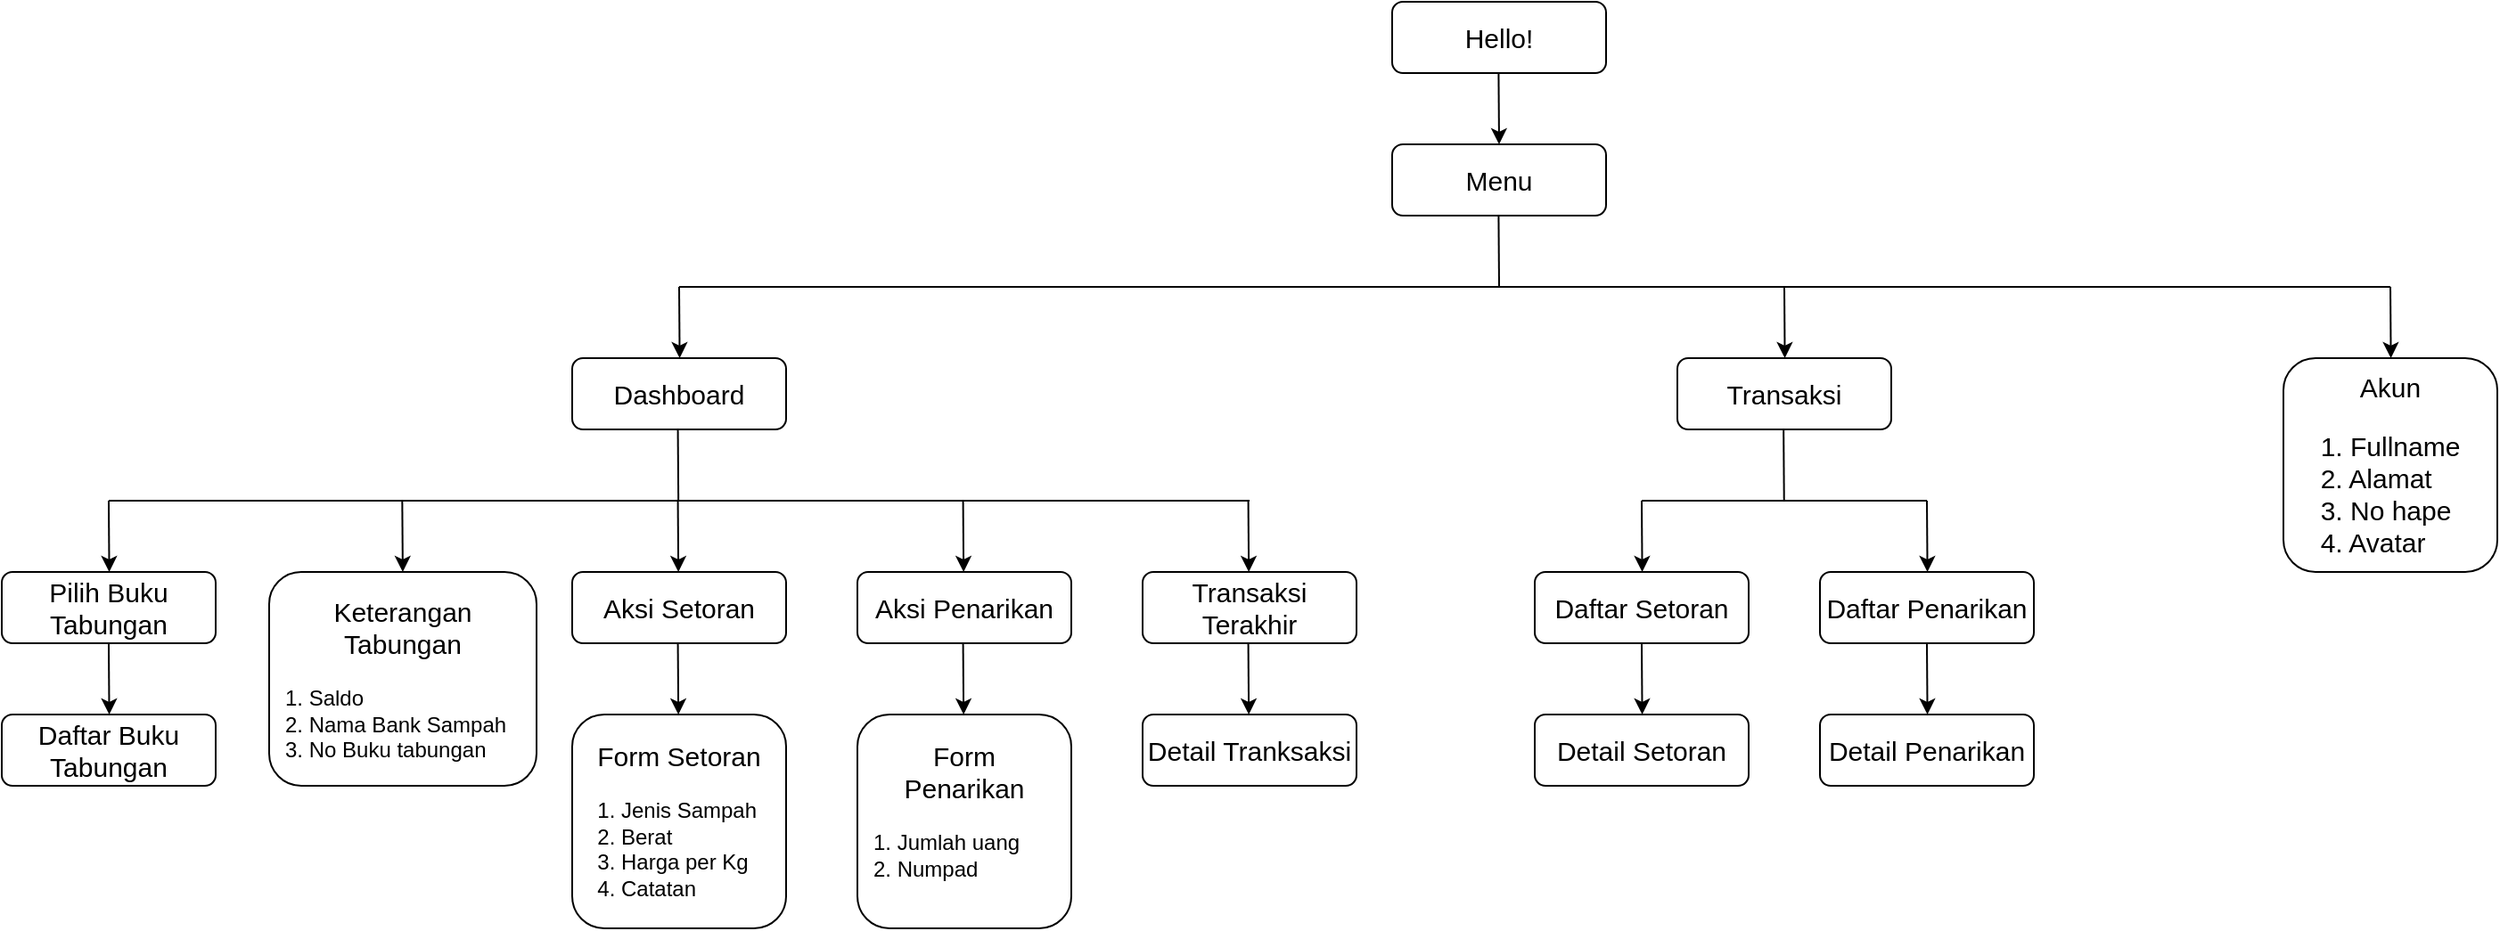 <mxfile version="13.0.8" type="github">
  <diagram id="C5RBs43oDa-KdzZeNtuy" name="Page-1">
    <mxGraphModel dx="3339" dy="1138" grid="1" gridSize="10" guides="1" tooltips="1" connect="1" arrows="1" fold="1" page="1" pageScale="1" pageWidth="1169" pageHeight="827" math="0" shadow="0">
      <root>
        <mxCell id="WIyWlLk6GJQsqaUBKTNV-0" />
        <mxCell id="WIyWlLk6GJQsqaUBKTNV-1" parent="WIyWlLk6GJQsqaUBKTNV-0" />
        <mxCell id="WIyWlLk6GJQsqaUBKTNV-3" value="&lt;font style=&quot;font-size: 15px&quot;&gt;Hello!&lt;/font&gt;" style="rounded=1;whiteSpace=wrap;html=1;fontSize=12;glass=0;strokeWidth=1;shadow=0;" parent="WIyWlLk6GJQsqaUBKTNV-1" vertex="1">
          <mxGeometry x="100" y="40" width="120" height="40" as="geometry" />
        </mxCell>
        <mxCell id="Ekcc26AsMmsR5pWDsE6a-2" value="" style="endArrow=classic;html=1;" edge="1" parent="WIyWlLk6GJQsqaUBKTNV-1">
          <mxGeometry width="50" height="50" relative="1" as="geometry">
            <mxPoint x="159.71" y="80" as="sourcePoint" />
            <mxPoint x="160" y="120" as="targetPoint" />
          </mxGeometry>
        </mxCell>
        <mxCell id="Ekcc26AsMmsR5pWDsE6a-6" value="&lt;font style=&quot;font-size: 15px&quot;&gt;Menu&lt;/font&gt;" style="rounded=1;whiteSpace=wrap;html=1;fontSize=12;glass=0;strokeWidth=1;shadow=0;" vertex="1" parent="WIyWlLk6GJQsqaUBKTNV-1">
          <mxGeometry x="100" y="120" width="120" height="40" as="geometry" />
        </mxCell>
        <mxCell id="Ekcc26AsMmsR5pWDsE6a-8" value="" style="endArrow=none;html=1;" edge="1" parent="WIyWlLk6GJQsqaUBKTNV-1">
          <mxGeometry width="50" height="50" relative="1" as="geometry">
            <mxPoint x="160" y="200" as="sourcePoint" />
            <mxPoint x="159.71" y="160" as="targetPoint" />
          </mxGeometry>
        </mxCell>
        <mxCell id="Ekcc26AsMmsR5pWDsE6a-10" value="" style="endArrow=none;html=1;" edge="1" parent="WIyWlLk6GJQsqaUBKTNV-1">
          <mxGeometry width="50" height="50" relative="1" as="geometry">
            <mxPoint x="-300" y="200" as="sourcePoint" />
            <mxPoint x="660" y="200" as="targetPoint" />
          </mxGeometry>
        </mxCell>
        <mxCell id="Ekcc26AsMmsR5pWDsE6a-11" value="" style="endArrow=classic;html=1;" edge="1" parent="WIyWlLk6GJQsqaUBKTNV-1">
          <mxGeometry width="50" height="50" relative="1" as="geometry">
            <mxPoint x="-300" y="200" as="sourcePoint" />
            <mxPoint x="-299.71" y="240" as="targetPoint" />
          </mxGeometry>
        </mxCell>
        <mxCell id="Ekcc26AsMmsR5pWDsE6a-12" value="&lt;font style=&quot;font-size: 15px&quot;&gt;Dashboard&lt;/font&gt;" style="rounded=1;whiteSpace=wrap;html=1;fontSize=12;glass=0;strokeWidth=1;shadow=0;align=center;" vertex="1" parent="WIyWlLk6GJQsqaUBKTNV-1">
          <mxGeometry x="-360" y="240" width="120" height="40" as="geometry" />
        </mxCell>
        <mxCell id="Ekcc26AsMmsR5pWDsE6a-13" value="" style="endArrow=none;html=1;" edge="1" parent="WIyWlLk6GJQsqaUBKTNV-1">
          <mxGeometry width="50" height="50" relative="1" as="geometry">
            <mxPoint x="-300.42" y="320" as="sourcePoint" />
            <mxPoint x="-300.71" y="280" as="targetPoint" />
          </mxGeometry>
        </mxCell>
        <mxCell id="Ekcc26AsMmsR5pWDsE6a-14" value="" style="endArrow=none;html=1;" edge="1" parent="WIyWlLk6GJQsqaUBKTNV-1">
          <mxGeometry width="50" height="50" relative="1" as="geometry">
            <mxPoint x="-620" y="320" as="sourcePoint" />
            <mxPoint x="20" y="320" as="targetPoint" />
          </mxGeometry>
        </mxCell>
        <mxCell id="Ekcc26AsMmsR5pWDsE6a-15" value="" style="endArrow=classic;html=1;" edge="1" parent="WIyWlLk6GJQsqaUBKTNV-1">
          <mxGeometry width="50" height="50" relative="1" as="geometry">
            <mxPoint x="-300.71" y="320" as="sourcePoint" />
            <mxPoint x="-300.42" y="360" as="targetPoint" />
          </mxGeometry>
        </mxCell>
        <mxCell id="Ekcc26AsMmsR5pWDsE6a-16" value="&lt;font style=&quot;font-size: 15px&quot;&gt;Aksi Setoran&lt;/font&gt;" style="rounded=1;whiteSpace=wrap;html=1;fontSize=12;glass=0;strokeWidth=1;shadow=0;align=center;" vertex="1" parent="WIyWlLk6GJQsqaUBKTNV-1">
          <mxGeometry x="-360" y="360" width="120" height="40" as="geometry" />
        </mxCell>
        <mxCell id="Ekcc26AsMmsR5pWDsE6a-19" value="" style="endArrow=classic;html=1;" edge="1" parent="WIyWlLk6GJQsqaUBKTNV-1">
          <mxGeometry width="50" height="50" relative="1" as="geometry">
            <mxPoint x="-140.71" y="320" as="sourcePoint" />
            <mxPoint x="-140.42" y="360" as="targetPoint" />
          </mxGeometry>
        </mxCell>
        <mxCell id="Ekcc26AsMmsR5pWDsE6a-20" value="&lt;font style=&quot;font-size: 15px&quot;&gt;Aksi Penarikan&lt;/font&gt;" style="rounded=1;whiteSpace=wrap;html=1;fontSize=12;glass=0;strokeWidth=1;shadow=0;align=center;" vertex="1" parent="WIyWlLk6GJQsqaUBKTNV-1">
          <mxGeometry x="-200" y="360" width="120" height="40" as="geometry" />
        </mxCell>
        <mxCell id="Ekcc26AsMmsR5pWDsE6a-21" value="&lt;font style=&quot;font-size: 15px&quot;&gt;Transaksi Terakhir&lt;/font&gt;" style="rounded=1;whiteSpace=wrap;html=1;fontSize=12;glass=0;strokeWidth=1;shadow=0;align=center;" vertex="1" parent="WIyWlLk6GJQsqaUBKTNV-1">
          <mxGeometry x="-40" y="360" width="120" height="40" as="geometry" />
        </mxCell>
        <mxCell id="Ekcc26AsMmsR5pWDsE6a-22" value="" style="endArrow=classic;html=1;" edge="1" parent="WIyWlLk6GJQsqaUBKTNV-1">
          <mxGeometry width="50" height="50" relative="1" as="geometry">
            <mxPoint x="19.29" y="320" as="sourcePoint" />
            <mxPoint x="19.58" y="360" as="targetPoint" />
          </mxGeometry>
        </mxCell>
        <mxCell id="Ekcc26AsMmsR5pWDsE6a-23" value="&lt;span style=&quot;font-size: 15px&quot;&gt;Keterangan Tabungan&lt;/span&gt;&lt;br&gt;&lt;span style=&quot;font-size: 11px&quot;&gt;&lt;br&gt;&lt;div style=&quot;text-align: left&quot;&gt;&lt;span style=&quot;font-size: 12px&quot;&gt;1. Saldo&lt;/span&gt;&lt;/div&gt;&lt;/span&gt;&lt;span&gt;&lt;div style=&quot;text-align: left&quot;&gt;&lt;span&gt;2. Nama Bank Sampah&lt;/span&gt;&lt;/div&gt;&lt;/span&gt;&lt;span&gt;&lt;div style=&quot;text-align: left&quot;&gt;&lt;span&gt;3. No Buku tabungan&lt;/span&gt;&lt;/div&gt;&lt;/span&gt;&lt;font style=&quot;font-size: 11px&quot;&gt;&lt;/font&gt;" style="rounded=1;whiteSpace=wrap;html=1;fontSize=12;glass=0;strokeWidth=1;shadow=0;align=center;spacingLeft=0;spacing=10;" vertex="1" parent="WIyWlLk6GJQsqaUBKTNV-1">
          <mxGeometry x="-530" y="360" width="150" height="120" as="geometry" />
        </mxCell>
        <mxCell id="Ekcc26AsMmsR5pWDsE6a-24" value="" style="endArrow=classic;html=1;" edge="1" parent="WIyWlLk6GJQsqaUBKTNV-1">
          <mxGeometry width="50" height="50" relative="1" as="geometry">
            <mxPoint x="-455.34" y="320" as="sourcePoint" />
            <mxPoint x="-455.05" y="360" as="targetPoint" />
          </mxGeometry>
        </mxCell>
        <mxCell id="Ekcc26AsMmsR5pWDsE6a-26" value="&lt;font&gt;&lt;span style=&quot;font-size: 15px&quot;&gt;Form Setoran&lt;/span&gt;&lt;br&gt;&lt;br&gt;&lt;div style=&quot;text-align: left&quot;&gt;&lt;span&gt;1. Jenis Sampah&lt;/span&gt;&lt;/div&gt;&lt;div style=&quot;text-align: left&quot;&gt;&lt;span&gt;2. Berat&lt;/span&gt;&lt;/div&gt;&lt;div style=&quot;text-align: left&quot;&gt;&lt;span&gt;3. Harga per Kg&lt;/span&gt;&lt;/div&gt;&lt;div style=&quot;text-align: left&quot;&gt;&lt;span&gt;4. Catatan&lt;/span&gt;&lt;/div&gt;&lt;/font&gt;" style="rounded=1;whiteSpace=wrap;html=1;fontSize=12;glass=0;strokeWidth=1;shadow=0;align=center;verticalAlign=top;spacing=10;" vertex="1" parent="WIyWlLk6GJQsqaUBKTNV-1">
          <mxGeometry x="-360" y="440" width="120" height="120" as="geometry" />
        </mxCell>
        <mxCell id="Ekcc26AsMmsR5pWDsE6a-27" value="" style="endArrow=classic;html=1;" edge="1" parent="WIyWlLk6GJQsqaUBKTNV-1">
          <mxGeometry width="50" height="50" relative="1" as="geometry">
            <mxPoint x="-300.71" y="400" as="sourcePoint" />
            <mxPoint x="-300.42" y="440" as="targetPoint" />
          </mxGeometry>
        </mxCell>
        <mxCell id="Ekcc26AsMmsR5pWDsE6a-28" value="&lt;font&gt;&lt;span style=&quot;font-size: 15px&quot;&gt;Form Penarikan&lt;/span&gt;&lt;br&gt;&lt;br&gt;&lt;div style=&quot;text-align: left&quot;&gt;&lt;span&gt;1. Jumlah uang&lt;/span&gt;&lt;/div&gt;&lt;div style=&quot;text-align: left&quot;&gt;&lt;span&gt;2. Numpad&lt;/span&gt;&lt;/div&gt;&lt;/font&gt;" style="rounded=1;whiteSpace=wrap;html=1;fontSize=12;glass=0;strokeWidth=1;shadow=0;align=center;verticalAlign=top;spacing=10;" vertex="1" parent="WIyWlLk6GJQsqaUBKTNV-1">
          <mxGeometry x="-200" y="440" width="120" height="120" as="geometry" />
        </mxCell>
        <mxCell id="Ekcc26AsMmsR5pWDsE6a-29" value="" style="endArrow=classic;html=1;" edge="1" parent="WIyWlLk6GJQsqaUBKTNV-1">
          <mxGeometry width="50" height="50" relative="1" as="geometry">
            <mxPoint x="-140.71" y="400" as="sourcePoint" />
            <mxPoint x="-140.42" y="440" as="targetPoint" />
          </mxGeometry>
        </mxCell>
        <mxCell id="Ekcc26AsMmsR5pWDsE6a-30" value="&lt;font style=&quot;font-size: 15px&quot;&gt;Detail Tranksaksi&lt;/font&gt;" style="rounded=1;whiteSpace=wrap;html=1;fontSize=12;glass=0;strokeWidth=1;shadow=0;align=center;spacing=3;" vertex="1" parent="WIyWlLk6GJQsqaUBKTNV-1">
          <mxGeometry x="-40" y="440" width="120" height="40" as="geometry" />
        </mxCell>
        <mxCell id="Ekcc26AsMmsR5pWDsE6a-31" value="" style="endArrow=classic;html=1;" edge="1" parent="WIyWlLk6GJQsqaUBKTNV-1">
          <mxGeometry width="50" height="50" relative="1" as="geometry">
            <mxPoint x="19.29" y="400" as="sourcePoint" />
            <mxPoint x="19.58" y="440" as="targetPoint" />
          </mxGeometry>
        </mxCell>
        <mxCell id="Ekcc26AsMmsR5pWDsE6a-32" value="" style="endArrow=classic;html=1;" edge="1" parent="WIyWlLk6GJQsqaUBKTNV-1">
          <mxGeometry width="50" height="50" relative="1" as="geometry">
            <mxPoint x="-620.0" y="320" as="sourcePoint" />
            <mxPoint x="-619.71" y="360" as="targetPoint" />
          </mxGeometry>
        </mxCell>
        <mxCell id="Ekcc26AsMmsR5pWDsE6a-33" value="&lt;font style=&quot;font-size: 15px&quot;&gt;Pilih Buku Tabungan&lt;/font&gt;" style="rounded=1;whiteSpace=wrap;html=1;fontSize=12;glass=0;strokeWidth=1;shadow=0;align=center;" vertex="1" parent="WIyWlLk6GJQsqaUBKTNV-1">
          <mxGeometry x="-680" y="360" width="120" height="40" as="geometry" />
        </mxCell>
        <mxCell id="Ekcc26AsMmsR5pWDsE6a-34" value="&lt;font style=&quot;font-size: 15px&quot;&gt;Daftar Buku Tabungan&lt;/font&gt;" style="rounded=1;whiteSpace=wrap;html=1;fontSize=12;glass=0;strokeWidth=1;shadow=0;align=center;" vertex="1" parent="WIyWlLk6GJQsqaUBKTNV-1">
          <mxGeometry x="-680" y="440" width="120" height="40" as="geometry" />
        </mxCell>
        <mxCell id="Ekcc26AsMmsR5pWDsE6a-35" value="" style="endArrow=classic;html=1;" edge="1" parent="WIyWlLk6GJQsqaUBKTNV-1">
          <mxGeometry width="50" height="50" relative="1" as="geometry">
            <mxPoint x="-620.0" y="400" as="sourcePoint" />
            <mxPoint x="-619.71" y="440" as="targetPoint" />
          </mxGeometry>
        </mxCell>
        <mxCell id="Ekcc26AsMmsR5pWDsE6a-36" value="&lt;font style=&quot;font-size: 15px&quot;&gt;Transaksi&lt;/font&gt;" style="rounded=1;whiteSpace=wrap;html=1;fontSize=12;glass=0;strokeWidth=1;shadow=0;align=center;" vertex="1" parent="WIyWlLk6GJQsqaUBKTNV-1">
          <mxGeometry x="260" y="240" width="120" height="40" as="geometry" />
        </mxCell>
        <mxCell id="Ekcc26AsMmsR5pWDsE6a-37" value="" style="endArrow=classic;html=1;" edge="1" parent="WIyWlLk6GJQsqaUBKTNV-1">
          <mxGeometry width="50" height="50" relative="1" as="geometry">
            <mxPoint x="320" y="200" as="sourcePoint" />
            <mxPoint x="320.29" y="240" as="targetPoint" />
          </mxGeometry>
        </mxCell>
        <mxCell id="Ekcc26AsMmsR5pWDsE6a-38" value="" style="endArrow=none;html=1;" edge="1" parent="WIyWlLk6GJQsqaUBKTNV-1">
          <mxGeometry width="50" height="50" relative="1" as="geometry">
            <mxPoint x="319.87" y="320.0" as="sourcePoint" />
            <mxPoint x="319.58" y="280.0" as="targetPoint" />
          </mxGeometry>
        </mxCell>
        <mxCell id="Ekcc26AsMmsR5pWDsE6a-39" value="" style="endArrow=none;html=1;" edge="1" parent="WIyWlLk6GJQsqaUBKTNV-1">
          <mxGeometry width="50" height="50" relative="1" as="geometry">
            <mxPoint x="240" y="320" as="sourcePoint" />
            <mxPoint x="400" y="320" as="targetPoint" />
          </mxGeometry>
        </mxCell>
        <mxCell id="Ekcc26AsMmsR5pWDsE6a-40" value="&lt;font style=&quot;font-size: 15px&quot;&gt;Daftar Setoran&lt;/font&gt;" style="rounded=1;whiteSpace=wrap;html=1;fontSize=12;glass=0;strokeWidth=1;shadow=0;align=center;" vertex="1" parent="WIyWlLk6GJQsqaUBKTNV-1">
          <mxGeometry x="180" y="360" width="120" height="40" as="geometry" />
        </mxCell>
        <mxCell id="Ekcc26AsMmsR5pWDsE6a-41" value="" style="endArrow=classic;html=1;" edge="1" parent="WIyWlLk6GJQsqaUBKTNV-1">
          <mxGeometry width="50" height="50" relative="1" as="geometry">
            <mxPoint x="240" y="320" as="sourcePoint" />
            <mxPoint x="240.29" y="360" as="targetPoint" />
          </mxGeometry>
        </mxCell>
        <mxCell id="Ekcc26AsMmsR5pWDsE6a-42" value="&lt;font style=&quot;font-size: 15px&quot;&gt;Daftar Penarikan&lt;/font&gt;" style="rounded=1;whiteSpace=wrap;html=1;fontSize=12;glass=0;strokeWidth=1;shadow=0;align=center;" vertex="1" parent="WIyWlLk6GJQsqaUBKTNV-1">
          <mxGeometry x="340" y="360" width="120" height="40" as="geometry" />
        </mxCell>
        <mxCell id="Ekcc26AsMmsR5pWDsE6a-43" value="" style="endArrow=classic;html=1;" edge="1" parent="WIyWlLk6GJQsqaUBKTNV-1">
          <mxGeometry width="50" height="50" relative="1" as="geometry">
            <mxPoint x="400" y="320" as="sourcePoint" />
            <mxPoint x="400.29" y="360" as="targetPoint" />
          </mxGeometry>
        </mxCell>
        <mxCell id="Ekcc26AsMmsR5pWDsE6a-44" value="&lt;font style=&quot;font-size: 15px&quot;&gt;Detail Setoran&lt;/font&gt;" style="rounded=1;whiteSpace=wrap;html=1;fontSize=12;glass=0;strokeWidth=1;shadow=0;align=center;" vertex="1" parent="WIyWlLk6GJQsqaUBKTNV-1">
          <mxGeometry x="180" y="440" width="120" height="40" as="geometry" />
        </mxCell>
        <mxCell id="Ekcc26AsMmsR5pWDsE6a-45" value="" style="endArrow=classic;html=1;" edge="1" parent="WIyWlLk6GJQsqaUBKTNV-1">
          <mxGeometry width="50" height="50" relative="1" as="geometry">
            <mxPoint x="240" y="400" as="sourcePoint" />
            <mxPoint x="240.29" y="440" as="targetPoint" />
          </mxGeometry>
        </mxCell>
        <mxCell id="Ekcc26AsMmsR5pWDsE6a-46" value="&lt;font style=&quot;font-size: 15px&quot;&gt;Detail Penarikan&lt;/font&gt;" style="rounded=1;whiteSpace=wrap;html=1;fontSize=12;glass=0;strokeWidth=1;shadow=0;align=center;" vertex="1" parent="WIyWlLk6GJQsqaUBKTNV-1">
          <mxGeometry x="340" y="440" width="120" height="40" as="geometry" />
        </mxCell>
        <mxCell id="Ekcc26AsMmsR5pWDsE6a-47" value="" style="endArrow=classic;html=1;" edge="1" parent="WIyWlLk6GJQsqaUBKTNV-1">
          <mxGeometry width="50" height="50" relative="1" as="geometry">
            <mxPoint x="400" y="400" as="sourcePoint" />
            <mxPoint x="400.29" y="440" as="targetPoint" />
          </mxGeometry>
        </mxCell>
        <mxCell id="Ekcc26AsMmsR5pWDsE6a-48" value="" style="endArrow=classic;html=1;" edge="1" parent="WIyWlLk6GJQsqaUBKTNV-1">
          <mxGeometry width="50" height="50" relative="1" as="geometry">
            <mxPoint x="660" y="200" as="sourcePoint" />
            <mxPoint x="660.29" y="240" as="targetPoint" />
          </mxGeometry>
        </mxCell>
        <mxCell id="Ekcc26AsMmsR5pWDsE6a-49" value="&lt;font&gt;&lt;span style=&quot;font-size: 15px&quot;&gt;Akun&lt;/span&gt;&lt;br&gt;&lt;br&gt;&lt;div style=&quot;text-align: left&quot;&gt;&lt;span style=&quot;font-size: 15px&quot;&gt;1. Fullname&lt;/span&gt;&lt;/div&gt;&lt;div style=&quot;text-align: left&quot;&gt;&lt;span style=&quot;font-size: 15px&quot;&gt;2. Alamat&lt;/span&gt;&lt;/div&gt;&lt;div style=&quot;text-align: left&quot;&gt;&lt;span style=&quot;font-size: 15px&quot;&gt;3. No hape&lt;/span&gt;&lt;/div&gt;&lt;div style=&quot;text-align: left&quot;&gt;&lt;span style=&quot;font-size: 15px&quot;&gt;4. Avatar&lt;/span&gt;&lt;/div&gt;&lt;/font&gt;" style="rounded=1;whiteSpace=wrap;html=1;fontSize=12;glass=0;strokeWidth=1;shadow=0;align=center;" vertex="1" parent="WIyWlLk6GJQsqaUBKTNV-1">
          <mxGeometry x="600" y="240" width="120" height="120" as="geometry" />
        </mxCell>
      </root>
    </mxGraphModel>
  </diagram>
</mxfile>
